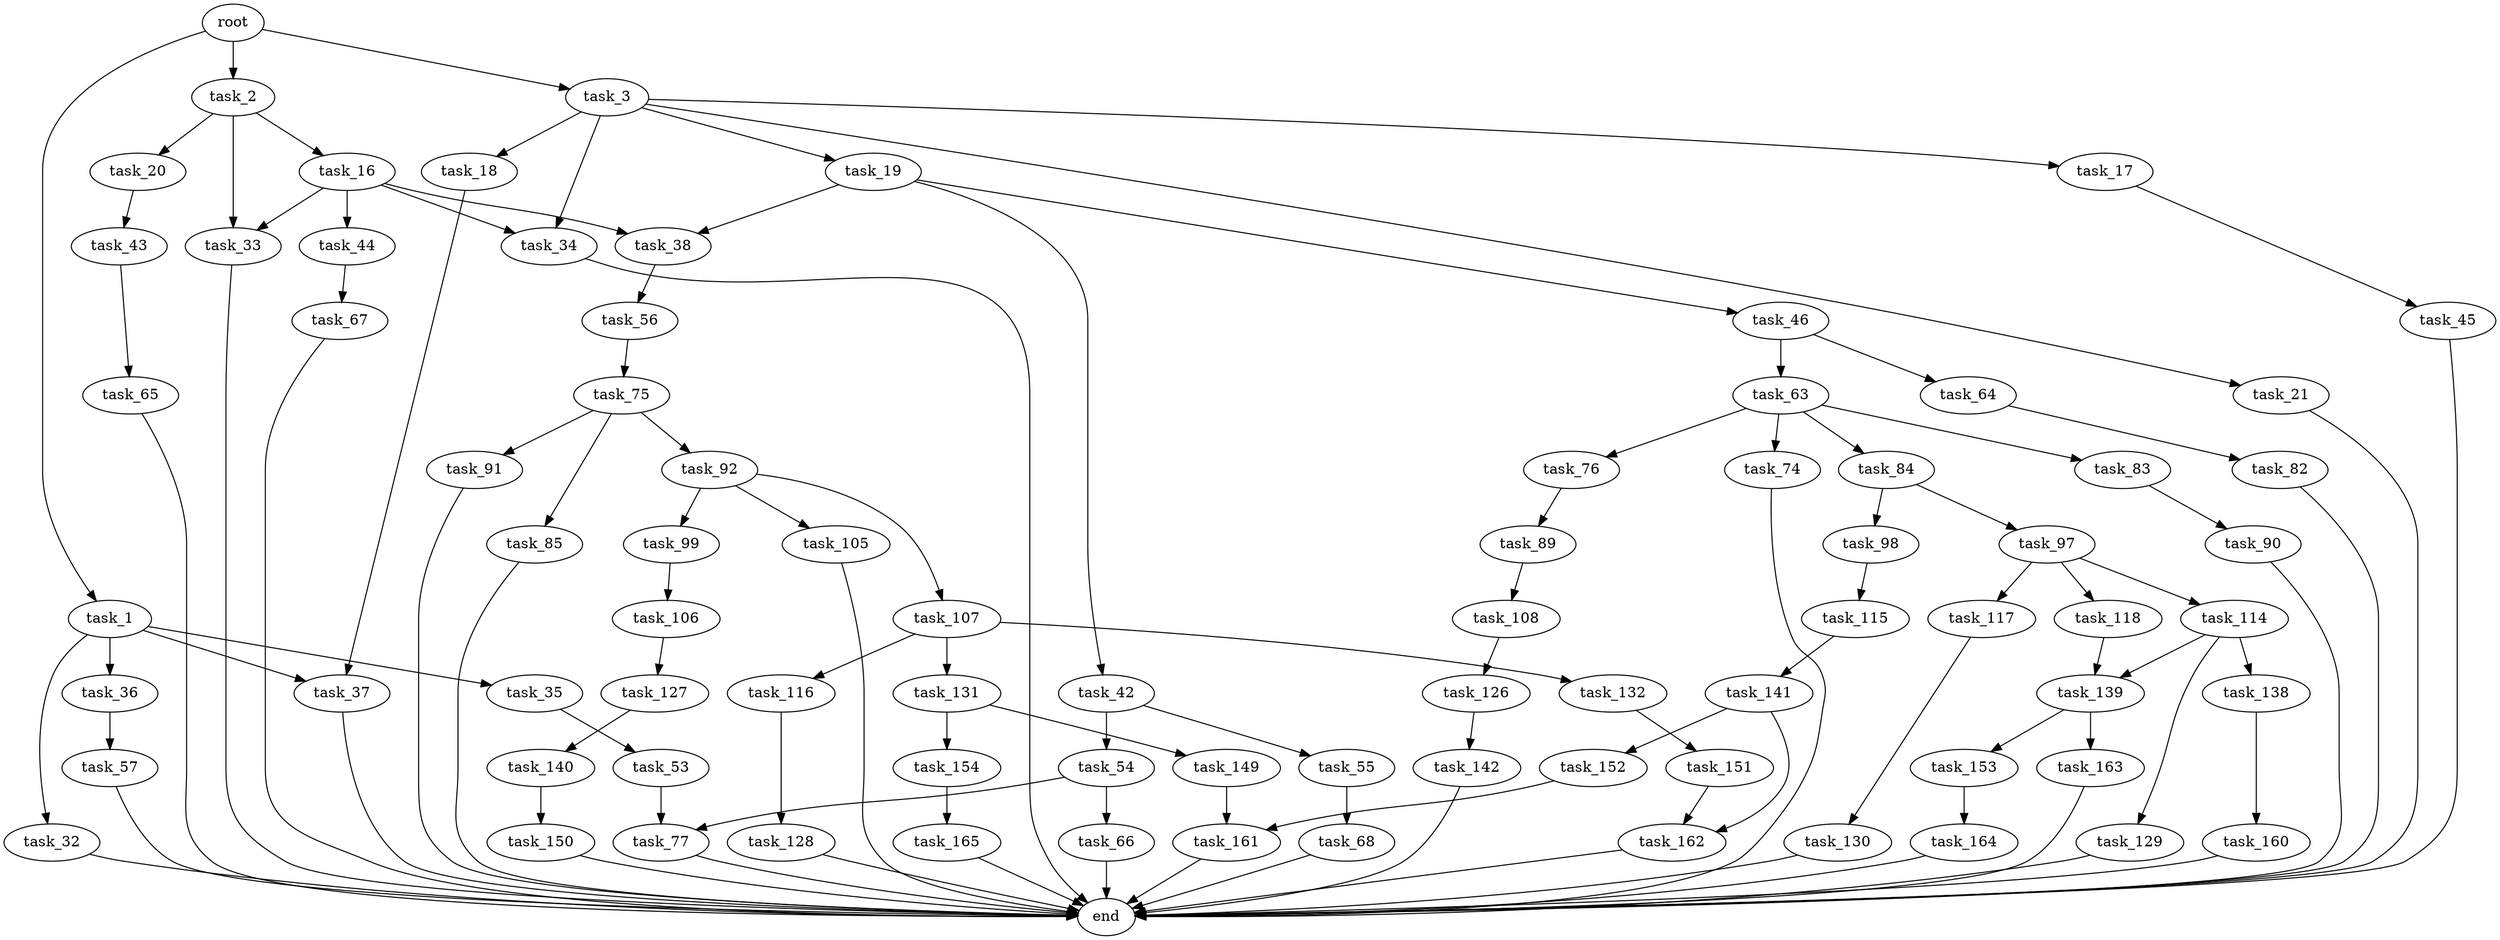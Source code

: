 digraph G {
  root [size="0.000000"];
  task_1 [size="368293445632.000000"];
  task_2 [size="1239165079.000000"];
  task_3 [size="68719476736.000000"];
  task_32 [size="626257695634.000000"];
  task_35 [size="5318820638.000000"];
  task_36 [size="2080813450.000000"];
  task_37 [size="1371739793486.000000"];
  task_16 [size="374324572908.000000"];
  task_20 [size="28991029248.000000"];
  task_33 [size="286451963140.000000"];
  task_17 [size="14905975058.000000"];
  task_18 [size="12155185565.000000"];
  task_19 [size="244111362357.000000"];
  task_21 [size="336715978088.000000"];
  task_34 [size="2241037032.000000"];
  task_38 [size="8589934592.000000"];
  task_44 [size="308153244653.000000"];
  task_45 [size="56921243024.000000"];
  task_42 [size="8158792178.000000"];
  task_46 [size="28991029248.000000"];
  task_43 [size="8589934592.000000"];
  end [size="0.000000"];
  task_53 [size="128866944521.000000"];
  task_57 [size="1875971973.000000"];
  task_56 [size="8589934592.000000"];
  task_54 [size="368293445632.000000"];
  task_55 [size="13126068374.000000"];
  task_65 [size="20105629996.000000"];
  task_67 [size="952670258311.000000"];
  task_63 [size="113174161049.000000"];
  task_64 [size="178539092784.000000"];
  task_77 [size="295087249390.000000"];
  task_66 [size="52807289748.000000"];
  task_68 [size="643886604364.000000"];
  task_75 [size="413609007480.000000"];
  task_74 [size="15643674994.000000"];
  task_76 [size="4177606833.000000"];
  task_83 [size="6610826720.000000"];
  task_84 [size="25956535854.000000"];
  task_82 [size="35323793825.000000"];
  task_85 [size="965142386608.000000"];
  task_91 [size="5122367609.000000"];
  task_92 [size="1986620205.000000"];
  task_89 [size="27315936679.000000"];
  task_90 [size="117785848935.000000"];
  task_97 [size="782757789696.000000"];
  task_98 [size="368293445632.000000"];
  task_108 [size="7274319728.000000"];
  task_99 [size="20166814977.000000"];
  task_105 [size="231928233984.000000"];
  task_107 [size="47222933675.000000"];
  task_114 [size="368293445632.000000"];
  task_117 [size="1240706903.000000"];
  task_118 [size="8589934592.000000"];
  task_115 [size="6282135573.000000"];
  task_106 [size="18513691199.000000"];
  task_127 [size="356483503.000000"];
  task_116 [size="309176901940.000000"];
  task_131 [size="368293445632.000000"];
  task_132 [size="5974759922.000000"];
  task_126 [size="134217728000.000000"];
  task_129 [size="4694404706.000000"];
  task_138 [size="50384473044.000000"];
  task_139 [size="58025594196.000000"];
  task_141 [size="117761850300.000000"];
  task_128 [size="144343528500.000000"];
  task_130 [size="44675836288.000000"];
  task_142 [size="50410324416.000000"];
  task_140 [size="199797137489.000000"];
  task_149 [size="13217590963.000000"];
  task_154 [size="4364863379.000000"];
  task_151 [size="134217728000.000000"];
  task_160 [size="2131711626.000000"];
  task_153 [size="368293445632.000000"];
  task_163 [size="173876791896.000000"];
  task_150 [size="4348884380.000000"];
  task_152 [size="368293445632.000000"];
  task_162 [size="171911324277.000000"];
  task_161 [size="5855031436.000000"];
  task_164 [size="549755813888.000000"];
  task_165 [size="479430558049.000000"];

  root -> task_1 [size="1.000000"];
  root -> task_2 [size="1.000000"];
  root -> task_3 [size="1.000000"];
  task_1 -> task_32 [size="411041792.000000"];
  task_1 -> task_35 [size="411041792.000000"];
  task_1 -> task_36 [size="411041792.000000"];
  task_1 -> task_37 [size="411041792.000000"];
  task_2 -> task_16 [size="33554432.000000"];
  task_2 -> task_20 [size="33554432.000000"];
  task_2 -> task_33 [size="33554432.000000"];
  task_3 -> task_17 [size="134217728.000000"];
  task_3 -> task_18 [size="134217728.000000"];
  task_3 -> task_19 [size="134217728.000000"];
  task_3 -> task_21 [size="134217728.000000"];
  task_3 -> task_34 [size="134217728.000000"];
  task_32 -> end [size="1.000000"];
  task_35 -> task_53 [size="209715200.000000"];
  task_36 -> task_57 [size="75497472.000000"];
  task_37 -> end [size="1.000000"];
  task_16 -> task_33 [size="536870912.000000"];
  task_16 -> task_34 [size="536870912.000000"];
  task_16 -> task_38 [size="536870912.000000"];
  task_16 -> task_44 [size="536870912.000000"];
  task_20 -> task_43 [size="75497472.000000"];
  task_33 -> end [size="1.000000"];
  task_17 -> task_45 [size="679477248.000000"];
  task_18 -> task_37 [size="209715200.000000"];
  task_19 -> task_38 [size="301989888.000000"];
  task_19 -> task_42 [size="301989888.000000"];
  task_19 -> task_46 [size="301989888.000000"];
  task_21 -> end [size="1.000000"];
  task_34 -> end [size="1.000000"];
  task_38 -> task_56 [size="33554432.000000"];
  task_44 -> task_67 [size="209715200.000000"];
  task_45 -> end [size="1.000000"];
  task_42 -> task_54 [size="134217728.000000"];
  task_42 -> task_55 [size="134217728.000000"];
  task_46 -> task_63 [size="75497472.000000"];
  task_46 -> task_64 [size="75497472.000000"];
  task_43 -> task_65 [size="33554432.000000"];
  task_53 -> task_77 [size="301989888.000000"];
  task_57 -> end [size="1.000000"];
  task_56 -> task_75 [size="33554432.000000"];
  task_54 -> task_66 [size="411041792.000000"];
  task_54 -> task_77 [size="411041792.000000"];
  task_55 -> task_68 [size="411041792.000000"];
  task_65 -> end [size="1.000000"];
  task_67 -> end [size="1.000000"];
  task_63 -> task_74 [size="411041792.000000"];
  task_63 -> task_76 [size="411041792.000000"];
  task_63 -> task_83 [size="411041792.000000"];
  task_63 -> task_84 [size="411041792.000000"];
  task_64 -> task_82 [size="134217728.000000"];
  task_77 -> end [size="1.000000"];
  task_66 -> end [size="1.000000"];
  task_68 -> end [size="1.000000"];
  task_75 -> task_85 [size="679477248.000000"];
  task_75 -> task_91 [size="679477248.000000"];
  task_75 -> task_92 [size="679477248.000000"];
  task_74 -> end [size="1.000000"];
  task_76 -> task_89 [size="411041792.000000"];
  task_83 -> task_90 [size="134217728.000000"];
  task_84 -> task_97 [size="536870912.000000"];
  task_84 -> task_98 [size="536870912.000000"];
  task_82 -> end [size="1.000000"];
  task_85 -> end [size="1.000000"];
  task_91 -> end [size="1.000000"];
  task_92 -> task_99 [size="75497472.000000"];
  task_92 -> task_105 [size="75497472.000000"];
  task_92 -> task_107 [size="75497472.000000"];
  task_89 -> task_108 [size="679477248.000000"];
  task_90 -> end [size="1.000000"];
  task_97 -> task_114 [size="679477248.000000"];
  task_97 -> task_117 [size="679477248.000000"];
  task_97 -> task_118 [size="679477248.000000"];
  task_98 -> task_115 [size="411041792.000000"];
  task_108 -> task_126 [size="536870912.000000"];
  task_99 -> task_106 [size="679477248.000000"];
  task_105 -> end [size="1.000000"];
  task_107 -> task_116 [size="838860800.000000"];
  task_107 -> task_131 [size="838860800.000000"];
  task_107 -> task_132 [size="838860800.000000"];
  task_114 -> task_129 [size="411041792.000000"];
  task_114 -> task_138 [size="411041792.000000"];
  task_114 -> task_139 [size="411041792.000000"];
  task_117 -> task_130 [size="33554432.000000"];
  task_118 -> task_139 [size="33554432.000000"];
  task_115 -> task_141 [size="301989888.000000"];
  task_106 -> task_127 [size="679477248.000000"];
  task_127 -> task_140 [size="33554432.000000"];
  task_116 -> task_128 [size="411041792.000000"];
  task_131 -> task_149 [size="411041792.000000"];
  task_131 -> task_154 [size="411041792.000000"];
  task_132 -> task_151 [size="134217728.000000"];
  task_126 -> task_142 [size="209715200.000000"];
  task_129 -> end [size="1.000000"];
  task_138 -> task_160 [size="134217728.000000"];
  task_139 -> task_153 [size="134217728.000000"];
  task_139 -> task_163 [size="134217728.000000"];
  task_141 -> task_152 [size="134217728.000000"];
  task_141 -> task_162 [size="134217728.000000"];
  task_128 -> end [size="1.000000"];
  task_130 -> end [size="1.000000"];
  task_142 -> end [size="1.000000"];
  task_140 -> task_150 [size="301989888.000000"];
  task_149 -> task_161 [size="301989888.000000"];
  task_154 -> task_165 [size="75497472.000000"];
  task_151 -> task_162 [size="209715200.000000"];
  task_160 -> end [size="1.000000"];
  task_153 -> task_164 [size="411041792.000000"];
  task_163 -> end [size="1.000000"];
  task_150 -> end [size="1.000000"];
  task_152 -> task_161 [size="411041792.000000"];
  task_162 -> end [size="1.000000"];
  task_161 -> end [size="1.000000"];
  task_164 -> end [size="1.000000"];
  task_165 -> end [size="1.000000"];
}
